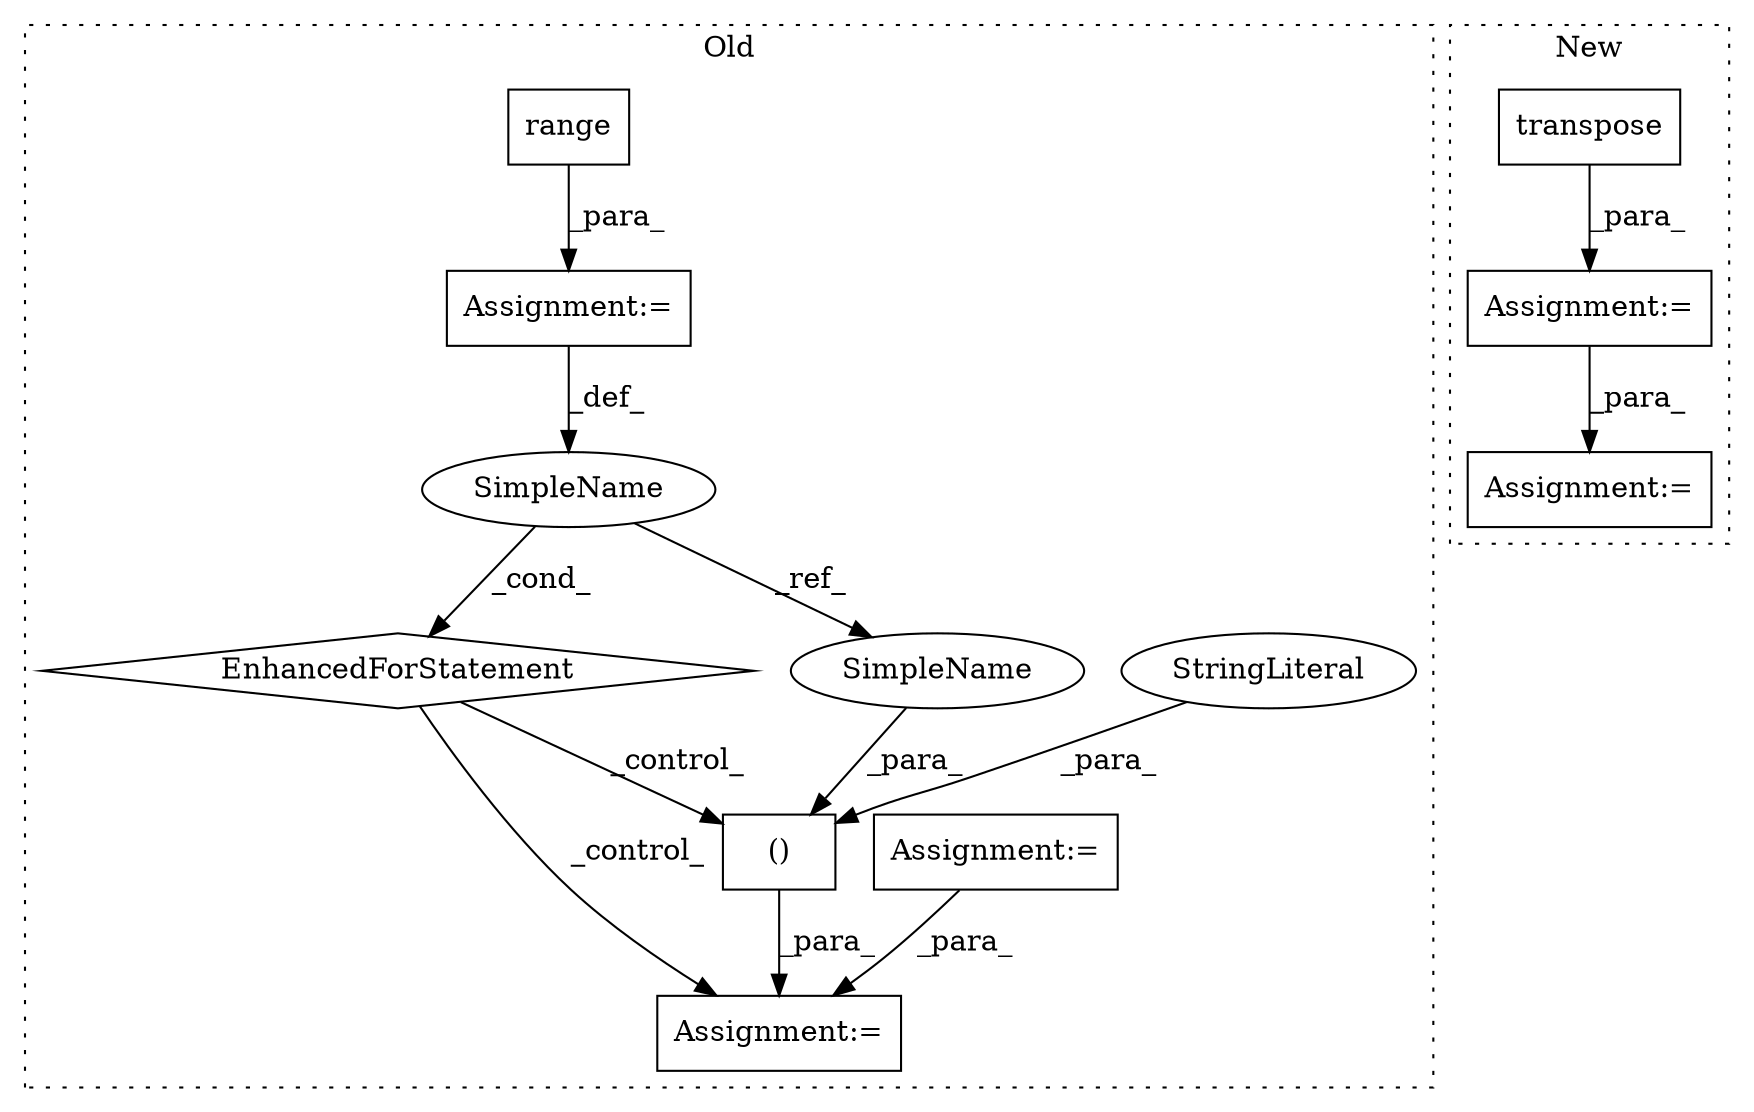 digraph G {
subgraph cluster0 {
1 [label="EnhancedForStatement" a="70" s="3961,4030" l="53,2" shape="diamond"];
3 [label="Assignment:=" a="7" s="3961,4030" l="53,2" shape="box"];
5 [label="Assignment:=" a="7" s="4317" l="1" shape="box"];
6 [label="SimpleName" a="42" s="4018" l="1" shape="ellipse"];
8 [label="Assignment:=" a="7" s="3860" l="1" shape="box"];
9 [label="range" a="32" s="4022,4029" l="6,1" shape="box"];
10 [label="()" a="106" s="4151" l="59" shape="box"];
11 [label="StringLiteral" a="45" s="4165" l="16" shape="ellipse"];
12 [label="SimpleName" a="42" s="4151" l="1" shape="ellipse"];
label = "Old";
style="dotted";
}
subgraph cluster1 {
2 [label="transpose" a="32" s="3295,3310" l="10,1" shape="box"];
4 [label="Assignment:=" a="7" s="3317,3414" l="69,2" shape="box"];
7 [label="Assignment:=" a="7" s="3284" l="1" shape="box"];
label = "New";
style="dotted";
}
1 -> 5 [label="_control_"];
1 -> 10 [label="_control_"];
2 -> 7 [label="_para_"];
3 -> 6 [label="_def_"];
6 -> 12 [label="_ref_"];
6 -> 1 [label="_cond_"];
7 -> 4 [label="_para_"];
8 -> 5 [label="_para_"];
9 -> 3 [label="_para_"];
10 -> 5 [label="_para_"];
11 -> 10 [label="_para_"];
12 -> 10 [label="_para_"];
}
